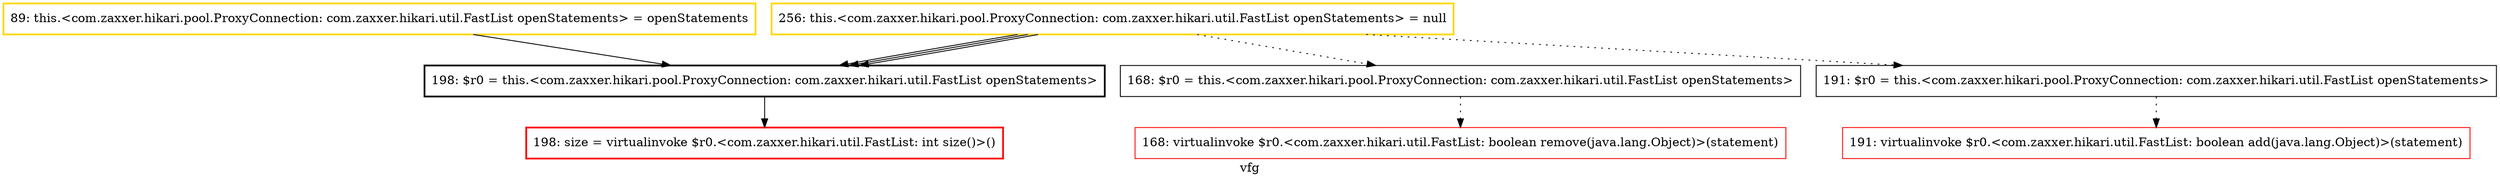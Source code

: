 digraph "vfg" {
    label="vfg";
node [shape=box];
"198: size = virtualinvoke $r0.<com.zaxxer.hikari.util.FastList: int size()>()" [style=bold] [color=red]
"198: $r0 = this.<com.zaxxer.hikari.pool.ProxyConnection: com.zaxxer.hikari.util.FastList openStatements>" [style=bold]
"256: this.<com.zaxxer.hikari.pool.ProxyConnection: com.zaxxer.hikari.util.FastList openStatements> = null" [style=bold] [color=gold]
"256: this.<com.zaxxer.hikari.pool.ProxyConnection: com.zaxxer.hikari.util.FastList openStatements> = null" [style=bold] [color=gold]
"256: this.<com.zaxxer.hikari.pool.ProxyConnection: com.zaxxer.hikari.util.FastList openStatements> = null" [style=bold] [color=gold]
"89: this.<com.zaxxer.hikari.pool.ProxyConnection: com.zaxxer.hikari.util.FastList openStatements> = openStatements" [style=bold] [color=gold]
"168: virtualinvoke $r0.<com.zaxxer.hikari.util.FastList: boolean remove(java.lang.Object)>(statement)" [color=red]
"191: virtualinvoke $r0.<com.zaxxer.hikari.util.FastList: boolean add(java.lang.Object)>(statement)" [color=red]
"168: $r0 = this.<com.zaxxer.hikari.pool.ProxyConnection: com.zaxxer.hikari.util.FastList openStatements>"
"191: $r0 = this.<com.zaxxer.hikari.pool.ProxyConnection: com.zaxxer.hikari.util.FastList openStatements>"
"198: $r0 = this.<com.zaxxer.hikari.pool.ProxyConnection: com.zaxxer.hikari.util.FastList openStatements>"->"198: size = virtualinvoke $r0.<com.zaxxer.hikari.util.FastList: int size()>()";

"256: this.<com.zaxxer.hikari.pool.ProxyConnection: com.zaxxer.hikari.util.FastList openStatements> = null"->"198: $r0 = this.<com.zaxxer.hikari.pool.ProxyConnection: com.zaxxer.hikari.util.FastList openStatements>";

"168: $r0 = this.<com.zaxxer.hikari.pool.ProxyConnection: com.zaxxer.hikari.util.FastList openStatements>"->"168: virtualinvoke $r0.<com.zaxxer.hikari.util.FastList: boolean remove(java.lang.Object)>(statement)" [style=dotted];

"256: this.<com.zaxxer.hikari.pool.ProxyConnection: com.zaxxer.hikari.util.FastList openStatements> = null"->"168: $r0 = this.<com.zaxxer.hikari.pool.ProxyConnection: com.zaxxer.hikari.util.FastList openStatements>" [style=dotted];

"191: $r0 = this.<com.zaxxer.hikari.pool.ProxyConnection: com.zaxxer.hikari.util.FastList openStatements>"->"191: virtualinvoke $r0.<com.zaxxer.hikari.util.FastList: boolean add(java.lang.Object)>(statement)" [style=dotted];

"256: this.<com.zaxxer.hikari.pool.ProxyConnection: com.zaxxer.hikari.util.FastList openStatements> = null"->"191: $r0 = this.<com.zaxxer.hikari.pool.ProxyConnection: com.zaxxer.hikari.util.FastList openStatements>" [style=dotted];

"256: this.<com.zaxxer.hikari.pool.ProxyConnection: com.zaxxer.hikari.util.FastList openStatements> = null"->"198: $r0 = this.<com.zaxxer.hikari.pool.ProxyConnection: com.zaxxer.hikari.util.FastList openStatements>";

"256: this.<com.zaxxer.hikari.pool.ProxyConnection: com.zaxxer.hikari.util.FastList openStatements> = null"->"198: $r0 = this.<com.zaxxer.hikari.pool.ProxyConnection: com.zaxxer.hikari.util.FastList openStatements>";

"89: this.<com.zaxxer.hikari.pool.ProxyConnection: com.zaxxer.hikari.util.FastList openStatements> = openStatements"->"198: $r0 = this.<com.zaxxer.hikari.pool.ProxyConnection: com.zaxxer.hikari.util.FastList openStatements>";

}